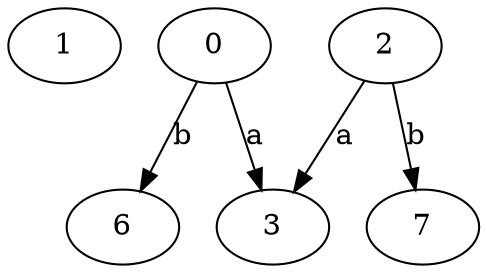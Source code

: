strict digraph  {
1;
0;
2;
3;
6;
7;
0 -> 3  [label=a];
0 -> 6  [label=b];
2 -> 3  [label=a];
2 -> 7  [label=b];
}
